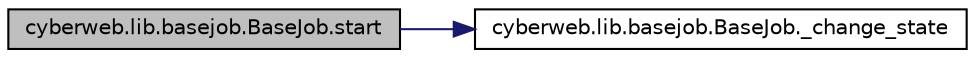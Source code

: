 digraph G
{
  edge [fontname="Helvetica",fontsize="10",labelfontname="Helvetica",labelfontsize="10"];
  node [fontname="Helvetica",fontsize="10",shape=record];
  rankdir="LR";
  Node1 [label="cyberweb.lib.basejob.BaseJob.start",height=0.2,width=0.4,color="black", fillcolor="grey75", style="filled" fontcolor="black"];
  Node1 -> Node2 [color="midnightblue",fontsize="10",style="solid",fontname="Helvetica"];
  Node2 [label="cyberweb.lib.basejob.BaseJob._change_state",height=0.2,width=0.4,color="black", fillcolor="white", style="filled",URL="$classcyberweb_1_1lib_1_1basejob_1_1_base_job.html#a37190af0019969312357113aef8c9fea"];
}
